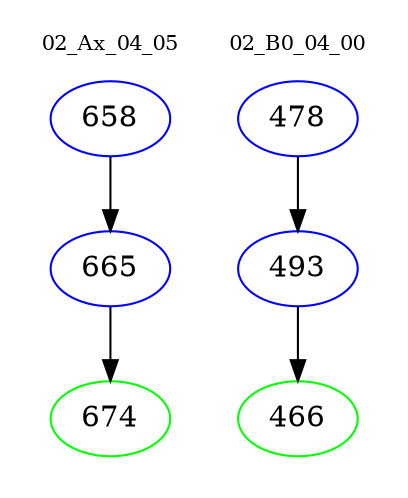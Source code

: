 digraph{
subgraph cluster_0 {
color = white
label = "02_Ax_04_05";
fontsize=10;
T0_658 [label="658", color="blue"]
T0_658 -> T0_665 [color="black"]
T0_665 [label="665", color="blue"]
T0_665 -> T0_674 [color="black"]
T0_674 [label="674", color="green"]
}
subgraph cluster_1 {
color = white
label = "02_B0_04_00";
fontsize=10;
T1_478 [label="478", color="blue"]
T1_478 -> T1_493 [color="black"]
T1_493 [label="493", color="blue"]
T1_493 -> T1_466 [color="black"]
T1_466 [label="466", color="green"]
}
}
